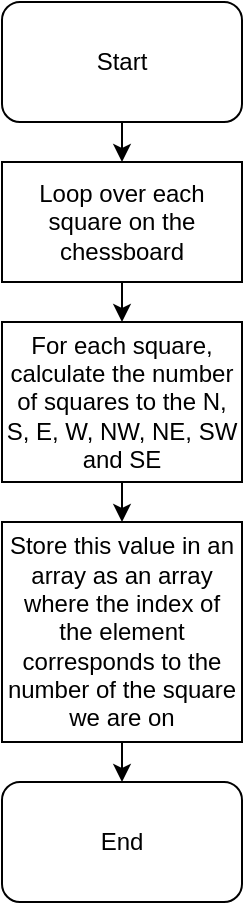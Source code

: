 <mxfile version="24.4.0" type="device">
  <diagram name="Page-1" id="iH3sh0LT33CFh9EA447W">
    <mxGraphModel dx="1434" dy="776" grid="1" gridSize="10" guides="1" tooltips="1" connect="1" arrows="1" fold="1" page="1" pageScale="1" pageWidth="850" pageHeight="1100" math="0" shadow="0">
      <root>
        <mxCell id="0" />
        <mxCell id="1" parent="0" />
        <mxCell id="ge0IGM_E4acS-X_7jIjo-3" style="edgeStyle=orthogonalEdgeStyle;rounded=0;orthogonalLoop=1;jettySize=auto;html=1;exitX=0.5;exitY=1;exitDx=0;exitDy=0;entryX=0.5;entryY=0;entryDx=0;entryDy=0;" edge="1" parent="1" source="ge0IGM_E4acS-X_7jIjo-1" target="ge0IGM_E4acS-X_7jIjo-2">
          <mxGeometry relative="1" as="geometry" />
        </mxCell>
        <mxCell id="ge0IGM_E4acS-X_7jIjo-1" value="Start" style="rounded=1;whiteSpace=wrap;html=1;" vertex="1" parent="1">
          <mxGeometry x="365" y="20" width="120" height="60" as="geometry" />
        </mxCell>
        <mxCell id="ge0IGM_E4acS-X_7jIjo-5" style="edgeStyle=orthogonalEdgeStyle;rounded=0;orthogonalLoop=1;jettySize=auto;html=1;exitX=0.5;exitY=1;exitDx=0;exitDy=0;entryX=0.5;entryY=0;entryDx=0;entryDy=0;" edge="1" parent="1" source="ge0IGM_E4acS-X_7jIjo-2" target="ge0IGM_E4acS-X_7jIjo-4">
          <mxGeometry relative="1" as="geometry" />
        </mxCell>
        <mxCell id="ge0IGM_E4acS-X_7jIjo-2" value="Loop over each square on the chessboard" style="rounded=0;whiteSpace=wrap;html=1;" vertex="1" parent="1">
          <mxGeometry x="365" y="100" width="120" height="60" as="geometry" />
        </mxCell>
        <mxCell id="ge0IGM_E4acS-X_7jIjo-7" style="edgeStyle=orthogonalEdgeStyle;rounded=0;orthogonalLoop=1;jettySize=auto;html=1;exitX=0.5;exitY=1;exitDx=0;exitDy=0;entryX=0.5;entryY=0;entryDx=0;entryDy=0;" edge="1" parent="1" source="ge0IGM_E4acS-X_7jIjo-4" target="ge0IGM_E4acS-X_7jIjo-6">
          <mxGeometry relative="1" as="geometry" />
        </mxCell>
        <mxCell id="ge0IGM_E4acS-X_7jIjo-4" value="For each square, calculate the number of squares to the N, S, E, W, NW, NE, SW and SE" style="rounded=0;whiteSpace=wrap;html=1;" vertex="1" parent="1">
          <mxGeometry x="365" y="180" width="120" height="80" as="geometry" />
        </mxCell>
        <mxCell id="ge0IGM_E4acS-X_7jIjo-9" style="edgeStyle=orthogonalEdgeStyle;rounded=0;orthogonalLoop=1;jettySize=auto;html=1;exitX=0.5;exitY=1;exitDx=0;exitDy=0;entryX=0.5;entryY=0;entryDx=0;entryDy=0;" edge="1" parent="1" source="ge0IGM_E4acS-X_7jIjo-6" target="ge0IGM_E4acS-X_7jIjo-8">
          <mxGeometry relative="1" as="geometry" />
        </mxCell>
        <mxCell id="ge0IGM_E4acS-X_7jIjo-6" value="Store this value in an array as an array where the index of the element corresponds to the number of the square we are on" style="rounded=0;whiteSpace=wrap;html=1;" vertex="1" parent="1">
          <mxGeometry x="365" y="280" width="120" height="110" as="geometry" />
        </mxCell>
        <mxCell id="ge0IGM_E4acS-X_7jIjo-8" value="End" style="rounded=1;whiteSpace=wrap;html=1;" vertex="1" parent="1">
          <mxGeometry x="365" y="410" width="120" height="60" as="geometry" />
        </mxCell>
      </root>
    </mxGraphModel>
  </diagram>
</mxfile>
